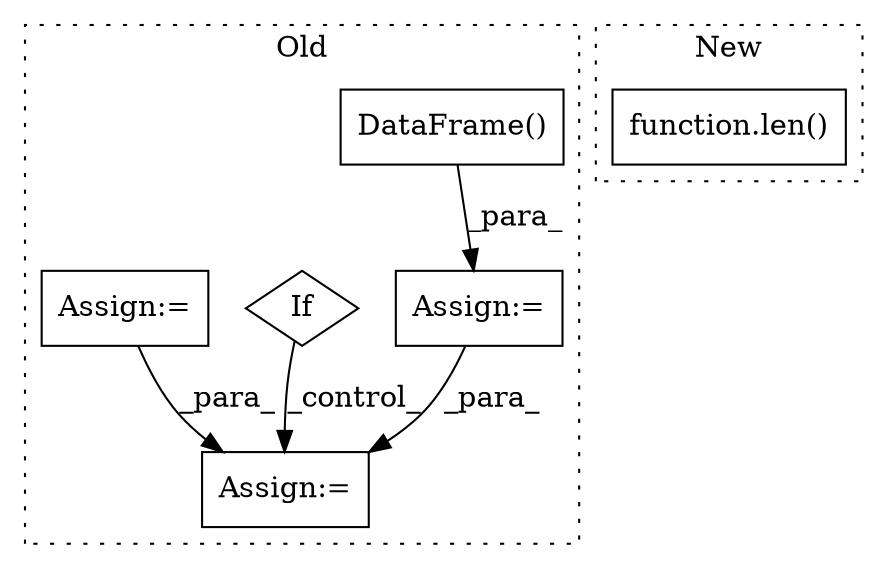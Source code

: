 digraph G {
subgraph cluster0 {
1 [label="DataFrame()" a="75" s="19153" l="14" shape="box"];
3 [label="Assign:=" a="68" s="19534" l="3" shape="box"];
4 [label="If" a="96" s="19505" l="3" shape="diamond"];
5 [label="Assign:=" a="68" s="19216" l="3" shape="box"];
6 [label="Assign:=" a="68" s="19150" l="3" shape="box"];
label = "Old";
style="dotted";
}
subgraph cluster1 {
2 [label="function.len()" a="75" s="20731,20737" l="4,1" shape="box"];
label = "New";
style="dotted";
}
1 -> 6 [label="_para_"];
4 -> 3 [label="_control_"];
5 -> 3 [label="_para_"];
6 -> 3 [label="_para_"];
}